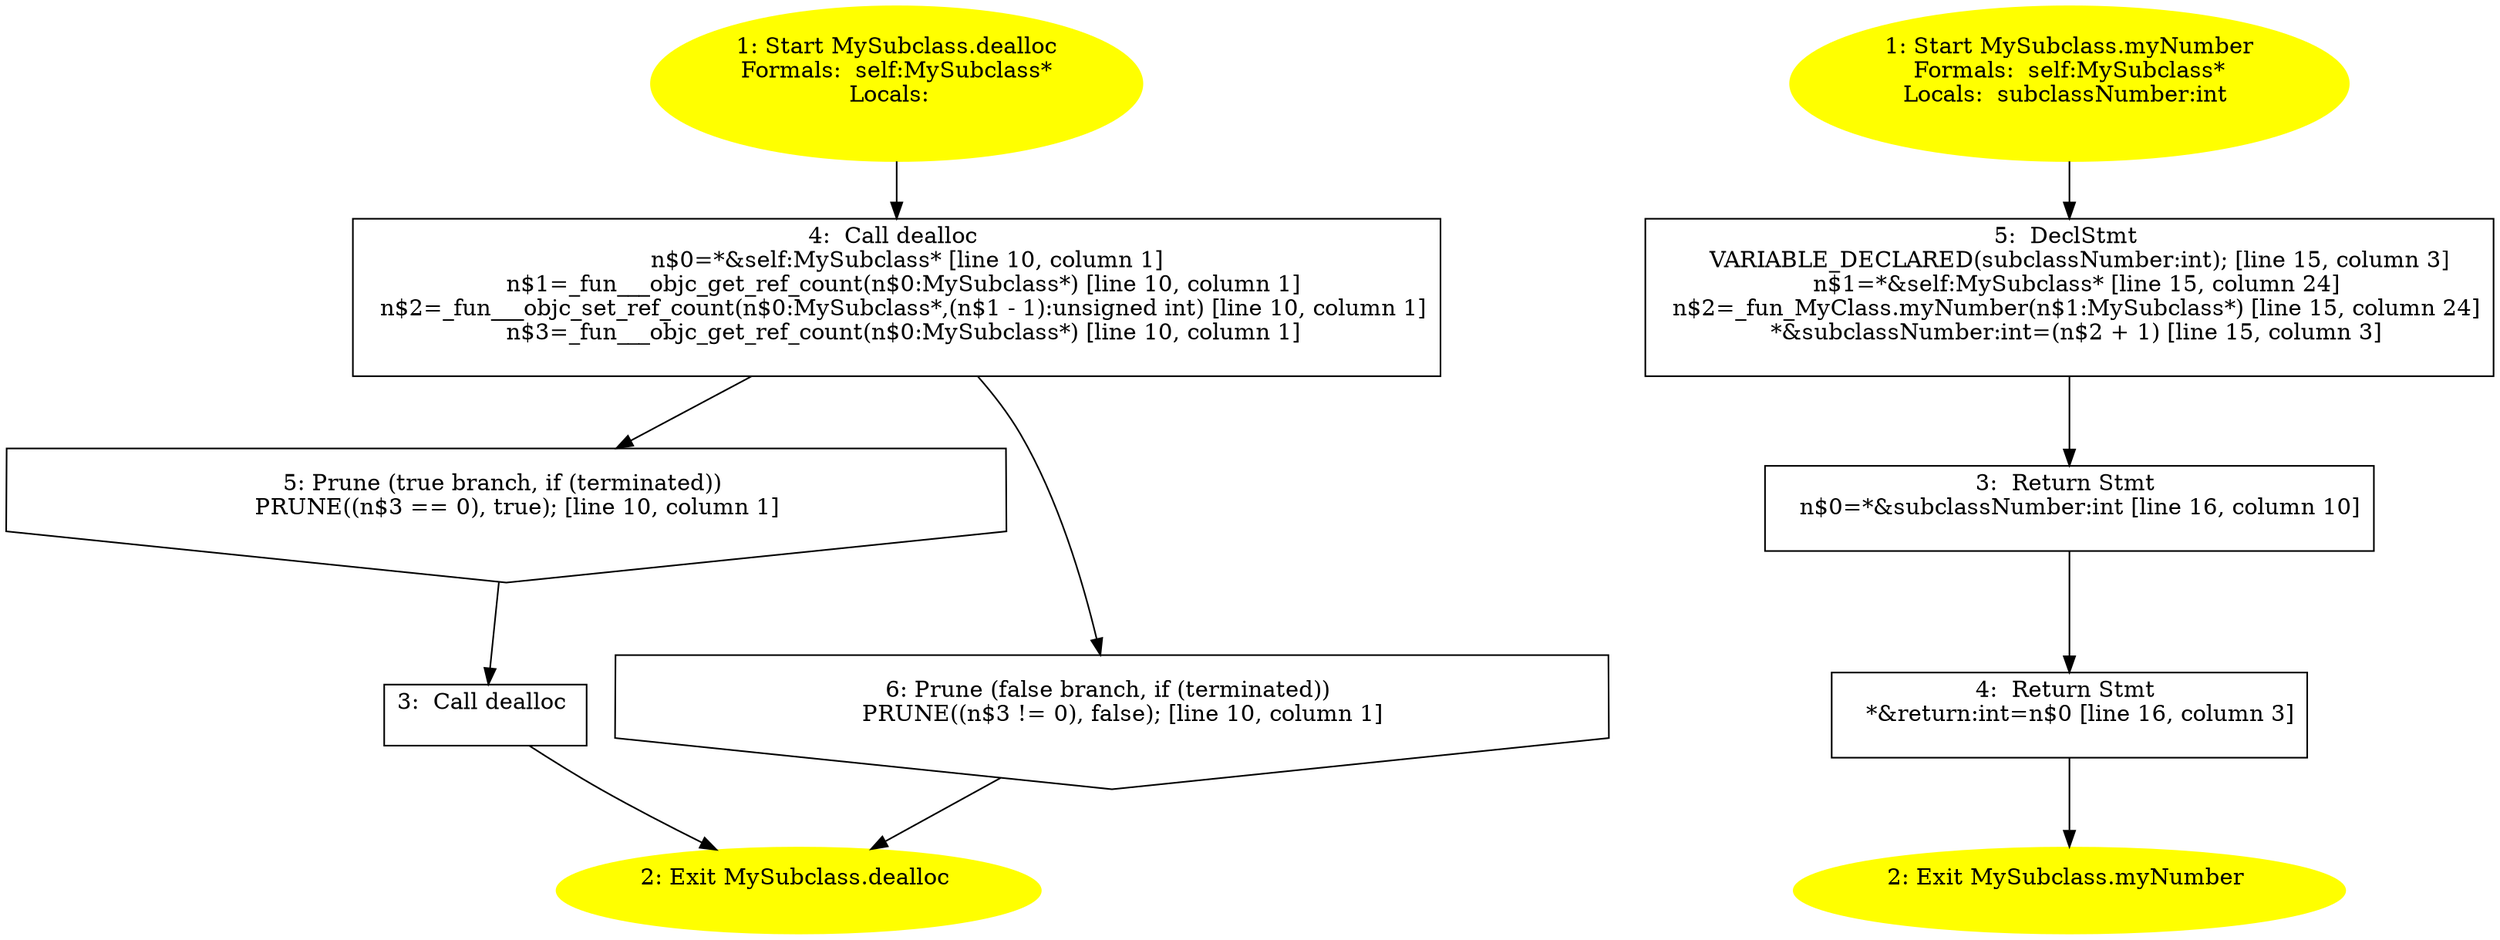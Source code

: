 /* @generated */
digraph cfg {
"dealloc#MySubclass#instance.7590aea7a32bd87eca533e9d3022f10a_1" [label="1: Start MySubclass.dealloc\nFormals:  self:MySubclass*\nLocals:  \n  " color=yellow style=filled]
	

	 "dealloc#MySubclass#instance.7590aea7a32bd87eca533e9d3022f10a_1" -> "dealloc#MySubclass#instance.7590aea7a32bd87eca533e9d3022f10a_4" ;
"dealloc#MySubclass#instance.7590aea7a32bd87eca533e9d3022f10a_2" [label="2: Exit MySubclass.dealloc \n  " color=yellow style=filled]
	

"dealloc#MySubclass#instance.7590aea7a32bd87eca533e9d3022f10a_3" [label="3:  Call dealloc \n  " shape="box"]
	

	 "dealloc#MySubclass#instance.7590aea7a32bd87eca533e9d3022f10a_3" -> "dealloc#MySubclass#instance.7590aea7a32bd87eca533e9d3022f10a_2" ;
"dealloc#MySubclass#instance.7590aea7a32bd87eca533e9d3022f10a_4" [label="4:  Call dealloc \n   n$0=*&self:MySubclass* [line 10, column 1]\n  n$1=_fun___objc_get_ref_count(n$0:MySubclass*) [line 10, column 1]\n  n$2=_fun___objc_set_ref_count(n$0:MySubclass*,(n$1 - 1):unsigned int) [line 10, column 1]\n  n$3=_fun___objc_get_ref_count(n$0:MySubclass*) [line 10, column 1]\n " shape="box"]
	

	 "dealloc#MySubclass#instance.7590aea7a32bd87eca533e9d3022f10a_4" -> "dealloc#MySubclass#instance.7590aea7a32bd87eca533e9d3022f10a_5" ;
	 "dealloc#MySubclass#instance.7590aea7a32bd87eca533e9d3022f10a_4" -> "dealloc#MySubclass#instance.7590aea7a32bd87eca533e9d3022f10a_6" ;
"dealloc#MySubclass#instance.7590aea7a32bd87eca533e9d3022f10a_5" [label="5: Prune (true branch, if (terminated)) \n   PRUNE((n$3 == 0), true); [line 10, column 1]\n " shape="invhouse"]
	

	 "dealloc#MySubclass#instance.7590aea7a32bd87eca533e9d3022f10a_5" -> "dealloc#MySubclass#instance.7590aea7a32bd87eca533e9d3022f10a_3" ;
"dealloc#MySubclass#instance.7590aea7a32bd87eca533e9d3022f10a_6" [label="6: Prune (false branch, if (terminated)) \n   PRUNE((n$3 != 0), false); [line 10, column 1]\n " shape="invhouse"]
	

	 "dealloc#MySubclass#instance.7590aea7a32bd87eca533e9d3022f10a_6" -> "dealloc#MySubclass#instance.7590aea7a32bd87eca533e9d3022f10a_2" ;
"myNumber#MySubclass#instance.8e9ae0ac35cf895ff25e7570cdce81aa_1" [label="1: Start MySubclass.myNumber\nFormals:  self:MySubclass*\nLocals:  subclassNumber:int \n  " color=yellow style=filled]
	

	 "myNumber#MySubclass#instance.8e9ae0ac35cf895ff25e7570cdce81aa_1" -> "myNumber#MySubclass#instance.8e9ae0ac35cf895ff25e7570cdce81aa_5" ;
"myNumber#MySubclass#instance.8e9ae0ac35cf895ff25e7570cdce81aa_2" [label="2: Exit MySubclass.myNumber \n  " color=yellow style=filled]
	

"myNumber#MySubclass#instance.8e9ae0ac35cf895ff25e7570cdce81aa_3" [label="3:  Return Stmt \n   n$0=*&subclassNumber:int [line 16, column 10]\n " shape="box"]
	

	 "myNumber#MySubclass#instance.8e9ae0ac35cf895ff25e7570cdce81aa_3" -> "myNumber#MySubclass#instance.8e9ae0ac35cf895ff25e7570cdce81aa_4" ;
"myNumber#MySubclass#instance.8e9ae0ac35cf895ff25e7570cdce81aa_4" [label="4:  Return Stmt \n   *&return:int=n$0 [line 16, column 3]\n " shape="box"]
	

	 "myNumber#MySubclass#instance.8e9ae0ac35cf895ff25e7570cdce81aa_4" -> "myNumber#MySubclass#instance.8e9ae0ac35cf895ff25e7570cdce81aa_2" ;
"myNumber#MySubclass#instance.8e9ae0ac35cf895ff25e7570cdce81aa_5" [label="5:  DeclStmt \n   VARIABLE_DECLARED(subclassNumber:int); [line 15, column 3]\n  n$1=*&self:MySubclass* [line 15, column 24]\n  n$2=_fun_MyClass.myNumber(n$1:MySubclass*) [line 15, column 24]\n  *&subclassNumber:int=(n$2 + 1) [line 15, column 3]\n " shape="box"]
	

	 "myNumber#MySubclass#instance.8e9ae0ac35cf895ff25e7570cdce81aa_5" -> "myNumber#MySubclass#instance.8e9ae0ac35cf895ff25e7570cdce81aa_3" ;
}
